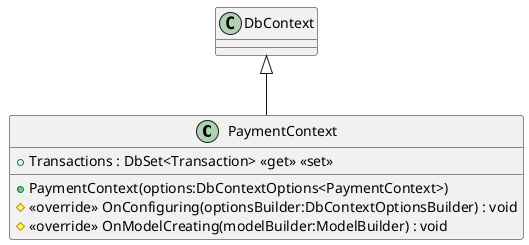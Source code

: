 @startuml
class PaymentContext {
    + Transactions : DbSet<Transaction> <<get>> <<set>>
    + PaymentContext(options:DbContextOptions<PaymentContext>)
    # <<override>> OnConfiguring(optionsBuilder:DbContextOptionsBuilder) : void
    # <<override>> OnModelCreating(modelBuilder:ModelBuilder) : void
}
DbContext <|-- PaymentContext
@enduml
